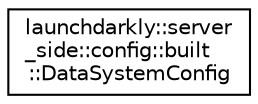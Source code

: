 digraph "Graphical Class Hierarchy"
{
 // LATEX_PDF_SIZE
  edge [fontname="Helvetica",fontsize="10",labelfontname="Helvetica",labelfontsize="10"];
  node [fontname="Helvetica",fontsize="10",shape=record];
  rankdir="LR";
  Node0 [label="launchdarkly::server\l_side::config::built\l::DataSystemConfig",height=0.2,width=0.4,color="black", fillcolor="white", style="filled",URL="$structlaunchdarkly_1_1server__side_1_1config_1_1built_1_1DataSystemConfig.html",tooltip=" "];
}
